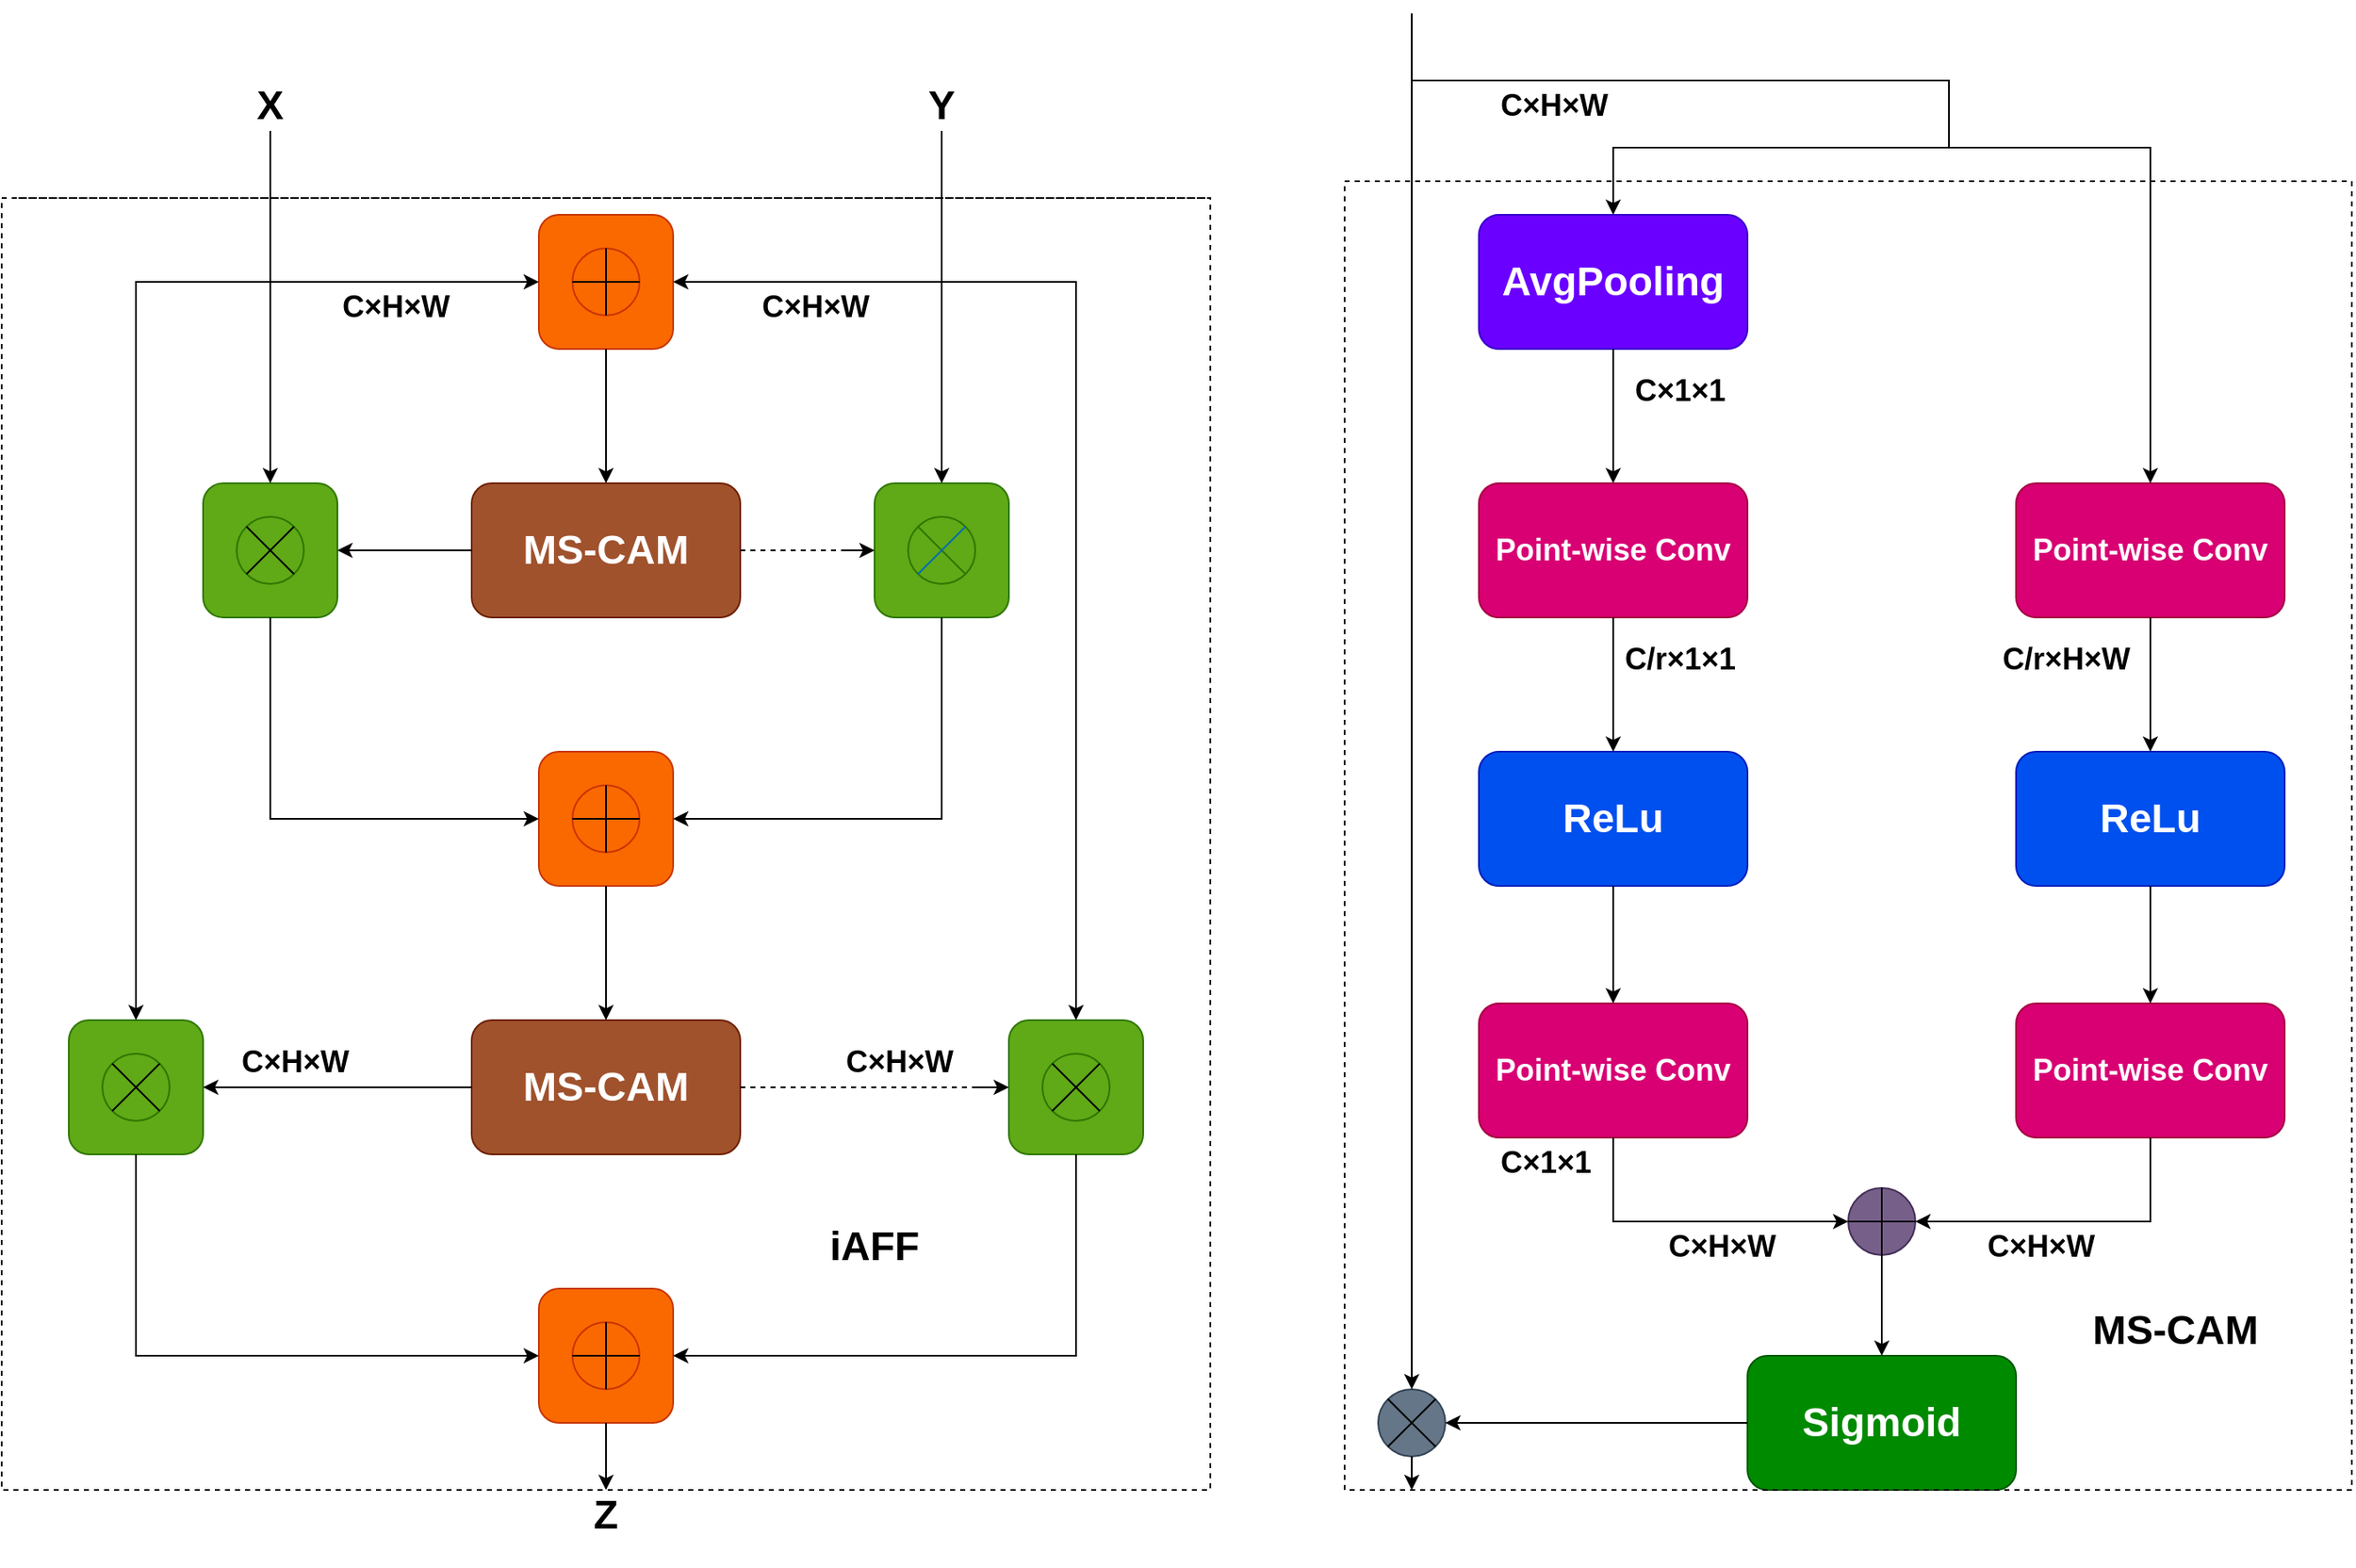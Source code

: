 <mxfile version="28.0.7">
  <diagram name="第 1 页" id="x8LtvSgM3yU2Jnt94_8D">
    <mxGraphModel dx="1737" dy="1012" grid="1" gridSize="10" guides="1" tooltips="1" connect="1" arrows="1" fold="1" page="0" pageScale="1" pageWidth="2339" pageHeight="3300" math="0" shadow="0">
      <root>
        <mxCell id="0" />
        <mxCell id="1" parent="0" />
        <mxCell id="n9SniBOY-8V9-aWlDFLI-1" value="" style="rounded=1;whiteSpace=wrap;html=1;fillColor=#fa6800;fontColor=#000000;strokeColor=#C73500;" vertex="1" parent="1">
          <mxGeometry x="480" y="320" width="80" height="80" as="geometry" />
        </mxCell>
        <mxCell id="n9SniBOY-8V9-aWlDFLI-2" value="" style="ellipse;whiteSpace=wrap;html=1;aspect=fixed;fillColor=#fa6800;fontColor=#000000;strokeColor=#C73500;" vertex="1" parent="1">
          <mxGeometry x="500" y="340" width="40" height="40" as="geometry" />
        </mxCell>
        <mxCell id="n9SniBOY-8V9-aWlDFLI-3" value="" style="endArrow=none;html=1;rounded=0;exitX=0;exitY=0.5;exitDx=0;exitDy=0;entryX=1;entryY=0.5;entryDx=0;entryDy=0;" edge="1" parent="1" source="n9SniBOY-8V9-aWlDFLI-2" target="n9SniBOY-8V9-aWlDFLI-2">
          <mxGeometry width="50" height="50" relative="1" as="geometry">
            <mxPoint x="510" y="540" as="sourcePoint" />
            <mxPoint x="560" y="490" as="targetPoint" />
          </mxGeometry>
        </mxCell>
        <mxCell id="n9SniBOY-8V9-aWlDFLI-4" value="" style="endArrow=none;html=1;rounded=0;entryX=0.5;entryY=0;entryDx=0;entryDy=0;exitX=0.5;exitY=1;exitDx=0;exitDy=0;" edge="1" parent="1" source="n9SniBOY-8V9-aWlDFLI-2" target="n9SniBOY-8V9-aWlDFLI-2">
          <mxGeometry width="50" height="50" relative="1" as="geometry">
            <mxPoint x="510" y="540" as="sourcePoint" />
            <mxPoint x="560" y="490" as="targetPoint" />
          </mxGeometry>
        </mxCell>
        <mxCell id="n9SniBOY-8V9-aWlDFLI-5" value="" style="rounded=1;whiteSpace=wrap;html=1;fillColor=#60a917;fontColor=#ffffff;strokeColor=#2D7600;" vertex="1" parent="1">
          <mxGeometry x="680" y="480" width="80" height="80" as="geometry" />
        </mxCell>
        <mxCell id="n9SniBOY-8V9-aWlDFLI-6" value="&lt;h1&gt;MS-CAM&lt;/h1&gt;" style="rounded=1;whiteSpace=wrap;html=1;fillColor=#a0522d;fontColor=#ffffff;strokeColor=#6D1F00;" vertex="1" parent="1">
          <mxGeometry x="440" y="480" width="160" height="80" as="geometry" />
        </mxCell>
        <mxCell id="n9SniBOY-8V9-aWlDFLI-8" value="" style="endArrow=none;html=1;rounded=0;entryX=0;entryY=0;entryDx=0;entryDy=0;exitX=1;exitY=1;exitDx=0;exitDy=0;" edge="1" parent="1" source="n9SniBOY-8V9-aWlDFLI-9" target="n9SniBOY-8V9-aWlDFLI-9">
          <mxGeometry width="50" height="50" relative="1" as="geometry">
            <mxPoint x="510" y="540" as="sourcePoint" />
            <mxPoint x="560" y="490" as="targetPoint" />
          </mxGeometry>
        </mxCell>
        <mxCell id="n9SniBOY-8V9-aWlDFLI-9" value="" style="ellipse;whiteSpace=wrap;html=1;aspect=fixed;fillColor=#60a917;fontColor=#ffffff;strokeColor=#2D7600;" vertex="1" parent="1">
          <mxGeometry x="700" y="500" width="40" height="40" as="geometry" />
        </mxCell>
        <mxCell id="n9SniBOY-8V9-aWlDFLI-10" value="" style="endArrow=none;html=1;rounded=0;entryX=0;entryY=0;entryDx=0;entryDy=0;exitX=1;exitY=1;exitDx=0;exitDy=0;fillColor=#60a917;strokeColor=#2D7600;" edge="1" parent="1" source="n9SniBOY-8V9-aWlDFLI-9" target="n9SniBOY-8V9-aWlDFLI-9">
          <mxGeometry width="50" height="50" relative="1" as="geometry">
            <mxPoint x="530" y="530" as="sourcePoint" />
            <mxPoint x="560" y="490" as="targetPoint" />
          </mxGeometry>
        </mxCell>
        <mxCell id="n9SniBOY-8V9-aWlDFLI-11" value="" style="endArrow=none;html=1;rounded=0;exitX=1;exitY=0;exitDx=0;exitDy=0;entryX=0;entryY=1;entryDx=0;entryDy=0;fillColor=#1ba1e2;strokeColor=#006EAF;" edge="1" parent="1" source="n9SniBOY-8V9-aWlDFLI-9" target="n9SniBOY-8V9-aWlDFLI-9">
          <mxGeometry width="50" height="50" relative="1" as="geometry">
            <mxPoint x="510" y="540" as="sourcePoint" />
            <mxPoint x="560" y="490" as="targetPoint" />
          </mxGeometry>
        </mxCell>
        <mxCell id="n9SniBOY-8V9-aWlDFLI-12" value="" style="endArrow=classic;html=1;rounded=0;exitX=0.5;exitY=1;exitDx=0;exitDy=0;entryX=0.5;entryY=0;entryDx=0;entryDy=0;" edge="1" parent="1" source="n9SniBOY-8V9-aWlDFLI-1" target="n9SniBOY-8V9-aWlDFLI-6">
          <mxGeometry width="50" height="50" relative="1" as="geometry">
            <mxPoint x="620" y="540" as="sourcePoint" />
            <mxPoint x="670" y="490" as="targetPoint" />
          </mxGeometry>
        </mxCell>
        <mxCell id="n9SniBOY-8V9-aWlDFLI-24" value="" style="rounded=1;whiteSpace=wrap;html=1;fillColor=#60a917;fontColor=#ffffff;strokeColor=#2D7600;" vertex="1" parent="1">
          <mxGeometry x="760" y="800" width="80" height="80" as="geometry" />
        </mxCell>
        <mxCell id="n9SniBOY-8V9-aWlDFLI-25" value="&lt;h1&gt;MS-CAM&lt;/h1&gt;" style="rounded=1;whiteSpace=wrap;html=1;fillColor=#a0522d;fontColor=#ffffff;strokeColor=#6D1F00;" vertex="1" parent="1">
          <mxGeometry x="440" y="800" width="160" height="80" as="geometry" />
        </mxCell>
        <mxCell id="n9SniBOY-8V9-aWlDFLI-26" value="" style="endArrow=none;html=1;rounded=0;entryX=0;entryY=0;entryDx=0;entryDy=0;exitX=1;exitY=1;exitDx=0;exitDy=0;" edge="1" parent="1" source="n9SniBOY-8V9-aWlDFLI-27" target="n9SniBOY-8V9-aWlDFLI-27">
          <mxGeometry width="50" height="50" relative="1" as="geometry">
            <mxPoint x="370" y="730" as="sourcePoint" />
            <mxPoint x="420" y="680" as="targetPoint" />
          </mxGeometry>
        </mxCell>
        <mxCell id="n9SniBOY-8V9-aWlDFLI-27" value="" style="ellipse;whiteSpace=wrap;html=1;aspect=fixed;fillColor=#60a917;fontColor=#ffffff;strokeColor=#2D7600;" vertex="1" parent="1">
          <mxGeometry x="780" y="820" width="40" height="40" as="geometry" />
        </mxCell>
        <mxCell id="n9SniBOY-8V9-aWlDFLI-28" value="" style="endArrow=none;html=1;rounded=0;entryX=0;entryY=0;entryDx=0;entryDy=0;exitX=1;exitY=1;exitDx=0;exitDy=0;" edge="1" parent="1" source="n9SniBOY-8V9-aWlDFLI-27" target="n9SniBOY-8V9-aWlDFLI-27">
          <mxGeometry width="50" height="50" relative="1" as="geometry">
            <mxPoint x="590" y="720" as="sourcePoint" />
            <mxPoint x="420" y="680" as="targetPoint" />
          </mxGeometry>
        </mxCell>
        <mxCell id="n9SniBOY-8V9-aWlDFLI-29" value="" style="endArrow=none;html=1;rounded=0;exitX=1;exitY=0;exitDx=0;exitDy=0;entryX=0;entryY=1;entryDx=0;entryDy=0;" edge="1" parent="1" source="n9SniBOY-8V9-aWlDFLI-27" target="n9SniBOY-8V9-aWlDFLI-27">
          <mxGeometry width="50" height="50" relative="1" as="geometry">
            <mxPoint x="370" y="730" as="sourcePoint" />
            <mxPoint x="420" y="680" as="targetPoint" />
          </mxGeometry>
        </mxCell>
        <mxCell id="n9SniBOY-8V9-aWlDFLI-32" value="" style="rounded=1;whiteSpace=wrap;html=1;fillColor=#fa6800;fontColor=#000000;strokeColor=#C73500;" vertex="1" parent="1">
          <mxGeometry x="480" y="640" width="80" height="80" as="geometry" />
        </mxCell>
        <mxCell id="n9SniBOY-8V9-aWlDFLI-33" value="" style="ellipse;whiteSpace=wrap;html=1;aspect=fixed;fillColor=#fa6800;fontColor=#000000;strokeColor=#C73500;" vertex="1" parent="1">
          <mxGeometry x="500" y="660" width="40" height="40" as="geometry" />
        </mxCell>
        <mxCell id="n9SniBOY-8V9-aWlDFLI-34" value="" style="endArrow=none;html=1;rounded=0;exitX=0;exitY=0.5;exitDx=0;exitDy=0;entryX=1;entryY=0.5;entryDx=0;entryDy=0;" edge="1" parent="1" source="n9SniBOY-8V9-aWlDFLI-33" target="n9SniBOY-8V9-aWlDFLI-33">
          <mxGeometry width="50" height="50" relative="1" as="geometry">
            <mxPoint x="510" y="780" as="sourcePoint" />
            <mxPoint x="560" y="730" as="targetPoint" />
          </mxGeometry>
        </mxCell>
        <mxCell id="n9SniBOY-8V9-aWlDFLI-35" value="" style="endArrow=none;html=1;rounded=0;entryX=0.5;entryY=0;entryDx=0;entryDy=0;exitX=0.5;exitY=1;exitDx=0;exitDy=0;" edge="1" parent="1" source="n9SniBOY-8V9-aWlDFLI-33" target="n9SniBOY-8V9-aWlDFLI-33">
          <mxGeometry width="50" height="50" relative="1" as="geometry">
            <mxPoint x="510" y="780" as="sourcePoint" />
            <mxPoint x="560" y="730" as="targetPoint" />
          </mxGeometry>
        </mxCell>
        <mxCell id="n9SniBOY-8V9-aWlDFLI-36" value="" style="rounded=1;whiteSpace=wrap;html=1;fillColor=#60a917;fontColor=#ffffff;strokeColor=#2D7600;" vertex="1" parent="1">
          <mxGeometry x="280" y="480" width="80" height="80" as="geometry" />
        </mxCell>
        <mxCell id="n9SniBOY-8V9-aWlDFLI-37" value="" style="endArrow=none;html=1;rounded=0;entryX=0;entryY=0;entryDx=0;entryDy=0;exitX=1;exitY=1;exitDx=0;exitDy=0;" edge="1" parent="1" source="n9SniBOY-8V9-aWlDFLI-38" target="n9SniBOY-8V9-aWlDFLI-38">
          <mxGeometry width="50" height="50" relative="1" as="geometry">
            <mxPoint x="-40" y="570" as="sourcePoint" />
            <mxPoint x="10" y="520" as="targetPoint" />
          </mxGeometry>
        </mxCell>
        <mxCell id="n9SniBOY-8V9-aWlDFLI-38" value="" style="ellipse;whiteSpace=wrap;html=1;aspect=fixed;fillColor=#60a917;fontColor=#ffffff;strokeColor=#2D7600;" vertex="1" parent="1">
          <mxGeometry x="300" y="500" width="40" height="40" as="geometry" />
        </mxCell>
        <mxCell id="n9SniBOY-8V9-aWlDFLI-39" value="" style="endArrow=none;html=1;rounded=0;entryX=0;entryY=0;entryDx=0;entryDy=0;exitX=1;exitY=1;exitDx=0;exitDy=0;" edge="1" parent="1" source="n9SniBOY-8V9-aWlDFLI-38" target="n9SniBOY-8V9-aWlDFLI-38">
          <mxGeometry width="50" height="50" relative="1" as="geometry">
            <mxPoint x="180" y="560" as="sourcePoint" />
            <mxPoint x="10" y="520" as="targetPoint" />
          </mxGeometry>
        </mxCell>
        <mxCell id="n9SniBOY-8V9-aWlDFLI-40" value="" style="endArrow=none;html=1;rounded=0;exitX=1;exitY=0;exitDx=0;exitDy=0;entryX=0;entryY=1;entryDx=0;entryDy=0;" edge="1" parent="1" source="n9SniBOY-8V9-aWlDFLI-38" target="n9SniBOY-8V9-aWlDFLI-38">
          <mxGeometry width="50" height="50" relative="1" as="geometry">
            <mxPoint x="-40" y="570" as="sourcePoint" />
            <mxPoint x="10" y="520" as="targetPoint" />
          </mxGeometry>
        </mxCell>
        <mxCell id="n9SniBOY-8V9-aWlDFLI-41" value="" style="rounded=1;whiteSpace=wrap;html=1;fillColor=#60a917;fontColor=#ffffff;strokeColor=#2D7600;" vertex="1" parent="1">
          <mxGeometry x="200" y="800" width="80" height="80" as="geometry" />
        </mxCell>
        <mxCell id="n9SniBOY-8V9-aWlDFLI-42" value="" style="endArrow=none;html=1;rounded=0;entryX=0;entryY=0;entryDx=0;entryDy=0;exitX=1;exitY=1;exitDx=0;exitDy=0;" edge="1" parent="1" source="n9SniBOY-8V9-aWlDFLI-43" target="n9SniBOY-8V9-aWlDFLI-43">
          <mxGeometry width="50" height="50" relative="1" as="geometry">
            <mxPoint x="-40" y="770" as="sourcePoint" />
            <mxPoint x="10" y="720" as="targetPoint" />
          </mxGeometry>
        </mxCell>
        <mxCell id="n9SniBOY-8V9-aWlDFLI-43" value="" style="ellipse;whiteSpace=wrap;html=1;aspect=fixed;fillColor=#60a917;fontColor=#ffffff;strokeColor=#2D7600;" vertex="1" parent="1">
          <mxGeometry x="220" y="820" width="40" height="40" as="geometry" />
        </mxCell>
        <mxCell id="n9SniBOY-8V9-aWlDFLI-44" value="" style="endArrow=none;html=1;rounded=0;entryX=0;entryY=0;entryDx=0;entryDy=0;exitX=1;exitY=1;exitDx=0;exitDy=0;" edge="1" parent="1" source="n9SniBOY-8V9-aWlDFLI-43" target="n9SniBOY-8V9-aWlDFLI-43">
          <mxGeometry width="50" height="50" relative="1" as="geometry">
            <mxPoint x="180" y="760" as="sourcePoint" />
            <mxPoint x="10" y="720" as="targetPoint" />
          </mxGeometry>
        </mxCell>
        <mxCell id="n9SniBOY-8V9-aWlDFLI-45" value="" style="endArrow=none;html=1;rounded=0;exitX=1;exitY=0;exitDx=0;exitDy=0;entryX=0;entryY=1;entryDx=0;entryDy=0;" edge="1" parent="1" source="n9SniBOY-8V9-aWlDFLI-43" target="n9SniBOY-8V9-aWlDFLI-43">
          <mxGeometry width="50" height="50" relative="1" as="geometry">
            <mxPoint x="-40" y="770" as="sourcePoint" />
            <mxPoint x="10" y="720" as="targetPoint" />
          </mxGeometry>
        </mxCell>
        <mxCell id="n9SniBOY-8V9-aWlDFLI-46" value="" style="endArrow=classic;html=1;rounded=0;exitX=0;exitY=0.5;exitDx=0;exitDy=0;entryX=1;entryY=0.5;entryDx=0;entryDy=0;" edge="1" parent="1" source="n9SniBOY-8V9-aWlDFLI-6" target="n9SniBOY-8V9-aWlDFLI-36">
          <mxGeometry width="50" height="50" relative="1" as="geometry">
            <mxPoint x="610" y="630" as="sourcePoint" />
            <mxPoint x="660" y="580" as="targetPoint" />
          </mxGeometry>
        </mxCell>
        <mxCell id="n9SniBOY-8V9-aWlDFLI-47" value="" style="endArrow=none;dashed=1;html=1;rounded=0;exitX=1;exitY=0.5;exitDx=0;exitDy=0;" edge="1" parent="1" source="n9SniBOY-8V9-aWlDFLI-6">
          <mxGeometry width="50" height="50" relative="1" as="geometry">
            <mxPoint x="610" y="630" as="sourcePoint" />
            <mxPoint x="660" y="520" as="targetPoint" />
          </mxGeometry>
        </mxCell>
        <mxCell id="n9SniBOY-8V9-aWlDFLI-48" value="" style="endArrow=classic;html=1;rounded=0;entryX=0;entryY=0.5;entryDx=0;entryDy=0;" edge="1" parent="1" target="n9SniBOY-8V9-aWlDFLI-5">
          <mxGeometry width="50" height="50" relative="1" as="geometry">
            <mxPoint x="660" y="520" as="sourcePoint" />
            <mxPoint x="660" y="580" as="targetPoint" />
          </mxGeometry>
        </mxCell>
        <mxCell id="n9SniBOY-8V9-aWlDFLI-49" value="" style="endArrow=classic;html=1;rounded=0;entryX=0.5;entryY=0;entryDx=0;entryDy=0;" edge="1" parent="1" target="n9SniBOY-8V9-aWlDFLI-36">
          <mxGeometry width="50" height="50" relative="1" as="geometry">
            <mxPoint x="320" y="270" as="sourcePoint" />
            <mxPoint x="660" y="580" as="targetPoint" />
          </mxGeometry>
        </mxCell>
        <mxCell id="n9SniBOY-8V9-aWlDFLI-50" value="" style="endArrow=classic;html=1;rounded=0;entryX=0.5;entryY=0;entryDx=0;entryDy=0;exitX=0.5;exitY=1;exitDx=0;exitDy=0;" edge="1" parent="1" source="n9SniBOY-8V9-aWlDFLI-75" target="n9SniBOY-8V9-aWlDFLI-5">
          <mxGeometry width="50" height="50" relative="1" as="geometry">
            <mxPoint x="720" y="270" as="sourcePoint" />
            <mxPoint x="660" y="580" as="targetPoint" />
          </mxGeometry>
        </mxCell>
        <mxCell id="n9SniBOY-8V9-aWlDFLI-51" value="" style="rounded=1;whiteSpace=wrap;html=1;fillColor=#fa6800;fontColor=#000000;strokeColor=#C73500;" vertex="1" parent="1">
          <mxGeometry x="480" y="960" width="80" height="80" as="geometry" />
        </mxCell>
        <mxCell id="n9SniBOY-8V9-aWlDFLI-52" value="" style="ellipse;whiteSpace=wrap;html=1;aspect=fixed;fillColor=#fa6800;fontColor=#000000;strokeColor=#C73500;" vertex="1" parent="1">
          <mxGeometry x="500" y="980" width="40" height="40" as="geometry" />
        </mxCell>
        <mxCell id="n9SniBOY-8V9-aWlDFLI-53" value="" style="endArrow=none;html=1;rounded=0;exitX=0;exitY=0.5;exitDx=0;exitDy=0;entryX=1;entryY=0.5;entryDx=0;entryDy=0;" edge="1" parent="1" source="n9SniBOY-8V9-aWlDFLI-52" target="n9SniBOY-8V9-aWlDFLI-52">
          <mxGeometry width="50" height="50" relative="1" as="geometry">
            <mxPoint x="510" y="1100" as="sourcePoint" />
            <mxPoint x="560" y="1050" as="targetPoint" />
          </mxGeometry>
        </mxCell>
        <mxCell id="n9SniBOY-8V9-aWlDFLI-54" value="" style="endArrow=none;html=1;rounded=0;entryX=0.5;entryY=0;entryDx=0;entryDy=0;exitX=0.5;exitY=1;exitDx=0;exitDy=0;" edge="1" parent="1" source="n9SniBOY-8V9-aWlDFLI-52" target="n9SniBOY-8V9-aWlDFLI-52">
          <mxGeometry width="50" height="50" relative="1" as="geometry">
            <mxPoint x="510" y="1100" as="sourcePoint" />
            <mxPoint x="560" y="1050" as="targetPoint" />
          </mxGeometry>
        </mxCell>
        <mxCell id="n9SniBOY-8V9-aWlDFLI-55" value="" style="endArrow=classic;html=1;rounded=0;exitX=0.5;exitY=1;exitDx=0;exitDy=0;entryX=0;entryY=0.5;entryDx=0;entryDy=0;" edge="1" parent="1" source="n9SniBOY-8V9-aWlDFLI-36" target="n9SniBOY-8V9-aWlDFLI-32">
          <mxGeometry width="50" height="50" relative="1" as="geometry">
            <mxPoint x="610" y="830" as="sourcePoint" />
            <mxPoint x="660" y="780" as="targetPoint" />
            <Array as="points">
              <mxPoint x="320" y="680" />
            </Array>
          </mxGeometry>
        </mxCell>
        <mxCell id="n9SniBOY-8V9-aWlDFLI-56" value="" style="endArrow=classic;html=1;rounded=0;exitX=0.5;exitY=1;exitDx=0;exitDy=0;entryX=1;entryY=0.5;entryDx=0;entryDy=0;" edge="1" parent="1" source="n9SniBOY-8V9-aWlDFLI-5" target="n9SniBOY-8V9-aWlDFLI-32">
          <mxGeometry width="50" height="50" relative="1" as="geometry">
            <mxPoint x="610" y="830" as="sourcePoint" />
            <mxPoint x="660" y="780" as="targetPoint" />
            <Array as="points">
              <mxPoint x="720" y="680" />
            </Array>
          </mxGeometry>
        </mxCell>
        <mxCell id="n9SniBOY-8V9-aWlDFLI-57" value="" style="endArrow=classic;html=1;rounded=0;entryX=0;entryY=0.5;entryDx=0;entryDy=0;" edge="1" parent="1" target="n9SniBOY-8V9-aWlDFLI-1">
          <mxGeometry width="50" height="50" relative="1" as="geometry">
            <mxPoint x="240" y="560" as="sourcePoint" />
            <mxPoint x="660" y="520" as="targetPoint" />
            <Array as="points">
              <mxPoint x="240" y="360" />
            </Array>
          </mxGeometry>
        </mxCell>
        <mxCell id="n9SniBOY-8V9-aWlDFLI-58" value="" style="endArrow=classic;html=1;rounded=0;entryX=0.5;entryY=0;entryDx=0;entryDy=0;" edge="1" parent="1" target="n9SniBOY-8V9-aWlDFLI-41">
          <mxGeometry width="50" height="50" relative="1" as="geometry">
            <mxPoint x="240" y="560" as="sourcePoint" />
            <mxPoint x="240" y="720" as="targetPoint" />
            <Array as="points" />
          </mxGeometry>
        </mxCell>
        <mxCell id="n9SniBOY-8V9-aWlDFLI-59" value="" style="endArrow=classic;html=1;rounded=0;entryX=1;entryY=0.5;entryDx=0;entryDy=0;" edge="1" parent="1" target="n9SniBOY-8V9-aWlDFLI-1">
          <mxGeometry width="50" height="50" relative="1" as="geometry">
            <mxPoint x="800" y="640" as="sourcePoint" />
            <mxPoint x="660" y="520" as="targetPoint" />
            <Array as="points">
              <mxPoint x="800" y="360" />
            </Array>
          </mxGeometry>
        </mxCell>
        <mxCell id="n9SniBOY-8V9-aWlDFLI-60" value="" style="endArrow=classic;html=1;rounded=0;entryX=0.5;entryY=0;entryDx=0;entryDy=0;" edge="1" parent="1" target="n9SniBOY-8V9-aWlDFLI-24">
          <mxGeometry width="50" height="50" relative="1" as="geometry">
            <mxPoint x="800" y="640" as="sourcePoint" />
            <mxPoint x="650" y="650" as="targetPoint" />
          </mxGeometry>
        </mxCell>
        <mxCell id="n9SniBOY-8V9-aWlDFLI-61" value="" style="endArrow=classic;html=1;rounded=0;exitX=0.5;exitY=1;exitDx=0;exitDy=0;entryX=0.5;entryY=0;entryDx=0;entryDy=0;" edge="1" parent="1" source="n9SniBOY-8V9-aWlDFLI-32" target="n9SniBOY-8V9-aWlDFLI-25">
          <mxGeometry width="50" height="50" relative="1" as="geometry">
            <mxPoint x="600" y="700" as="sourcePoint" />
            <mxPoint x="650" y="650" as="targetPoint" />
          </mxGeometry>
        </mxCell>
        <mxCell id="n9SniBOY-8V9-aWlDFLI-62" value="" style="endArrow=classic;html=1;rounded=0;entryX=1;entryY=0.5;entryDx=0;entryDy=0;exitX=0;exitY=0.5;exitDx=0;exitDy=0;" edge="1" parent="1" source="n9SniBOY-8V9-aWlDFLI-25" target="n9SniBOY-8V9-aWlDFLI-41">
          <mxGeometry width="50" height="50" relative="1" as="geometry">
            <mxPoint x="600" y="820" as="sourcePoint" />
            <mxPoint x="650" y="770" as="targetPoint" />
          </mxGeometry>
        </mxCell>
        <mxCell id="n9SniBOY-8V9-aWlDFLI-63" value="" style="endArrow=none;dashed=1;html=1;rounded=0;exitX=1;exitY=0.5;exitDx=0;exitDy=0;" edge="1" parent="1" source="n9SniBOY-8V9-aWlDFLI-25">
          <mxGeometry width="50" height="50" relative="1" as="geometry">
            <mxPoint x="600" y="820" as="sourcePoint" />
            <mxPoint x="740" y="840" as="targetPoint" />
          </mxGeometry>
        </mxCell>
        <mxCell id="n9SniBOY-8V9-aWlDFLI-64" value="" style="endArrow=classic;html=1;rounded=0;entryX=0;entryY=0.5;entryDx=0;entryDy=0;" edge="1" parent="1" target="n9SniBOY-8V9-aWlDFLI-24">
          <mxGeometry width="50" height="50" relative="1" as="geometry">
            <mxPoint x="740" y="840" as="sourcePoint" />
            <mxPoint x="650" y="770" as="targetPoint" />
          </mxGeometry>
        </mxCell>
        <mxCell id="n9SniBOY-8V9-aWlDFLI-65" value="" style="endArrow=classic;html=1;rounded=0;exitX=0.5;exitY=1;exitDx=0;exitDy=0;entryX=0;entryY=0.5;entryDx=0;entryDy=0;" edge="1" parent="1" source="n9SniBOY-8V9-aWlDFLI-41" target="n9SniBOY-8V9-aWlDFLI-51">
          <mxGeometry width="50" height="50" relative="1" as="geometry">
            <mxPoint x="600" y="820" as="sourcePoint" />
            <mxPoint x="650" y="770" as="targetPoint" />
            <Array as="points">
              <mxPoint x="240" y="1000" />
            </Array>
          </mxGeometry>
        </mxCell>
        <mxCell id="n9SniBOY-8V9-aWlDFLI-66" value="" style="endArrow=classic;html=1;rounded=0;entryX=1;entryY=0.5;entryDx=0;entryDy=0;exitX=0.5;exitY=1;exitDx=0;exitDy=0;" edge="1" parent="1" source="n9SniBOY-8V9-aWlDFLI-24" target="n9SniBOY-8V9-aWlDFLI-51">
          <mxGeometry width="50" height="50" relative="1" as="geometry">
            <mxPoint x="600" y="820" as="sourcePoint" />
            <mxPoint x="650" y="770" as="targetPoint" />
            <Array as="points">
              <mxPoint x="800" y="1000" />
            </Array>
          </mxGeometry>
        </mxCell>
        <mxCell id="n9SniBOY-8V9-aWlDFLI-67" value="" style="endArrow=classic;html=1;rounded=0;exitX=0.5;exitY=1;exitDx=0;exitDy=0;" edge="1" parent="1" source="n9SniBOY-8V9-aWlDFLI-51">
          <mxGeometry width="50" height="50" relative="1" as="geometry">
            <mxPoint x="600" y="820" as="sourcePoint" />
            <mxPoint x="520" y="1080" as="targetPoint" />
          </mxGeometry>
        </mxCell>
        <mxCell id="n9SniBOY-8V9-aWlDFLI-70" value="&lt;h2&gt;C×H×W&lt;/h2&gt;" style="text;html=1;align=center;verticalAlign=middle;whiteSpace=wrap;rounded=0;" vertex="1" parent="1">
          <mxGeometry x="280" y="810" width="110" height="30" as="geometry" />
        </mxCell>
        <mxCell id="n9SniBOY-8V9-aWlDFLI-71" value="&lt;h2&gt;C×H×W&lt;/h2&gt;" style="text;html=1;align=center;verticalAlign=middle;whiteSpace=wrap;rounded=0;" vertex="1" parent="1">
          <mxGeometry x="340" y="360" width="110" height="30" as="geometry" />
        </mxCell>
        <mxCell id="n9SniBOY-8V9-aWlDFLI-72" value="&lt;h2&gt;C×H×W&lt;/h2&gt;" style="text;html=1;align=center;verticalAlign=middle;whiteSpace=wrap;rounded=0;" vertex="1" parent="1">
          <mxGeometry x="590" y="360" width="110" height="30" as="geometry" />
        </mxCell>
        <mxCell id="n9SniBOY-8V9-aWlDFLI-73" value="&lt;h2&gt;C×H×W&lt;/h2&gt;" style="text;html=1;align=center;verticalAlign=middle;whiteSpace=wrap;rounded=0;" vertex="1" parent="1">
          <mxGeometry x="640" y="810" width="110" height="30" as="geometry" />
        </mxCell>
        <mxCell id="n9SniBOY-8V9-aWlDFLI-74" value="&lt;h1&gt;X&lt;/h1&gt;" style="text;html=1;align=center;verticalAlign=middle;whiteSpace=wrap;rounded=0;" vertex="1" parent="1">
          <mxGeometry x="290" y="240" width="60" height="30" as="geometry" />
        </mxCell>
        <mxCell id="n9SniBOY-8V9-aWlDFLI-75" value="&lt;h1&gt;Y&lt;/h1&gt;" style="text;html=1;align=center;verticalAlign=middle;whiteSpace=wrap;rounded=0;" vertex="1" parent="1">
          <mxGeometry x="690" y="240" width="60" height="30" as="geometry" />
        </mxCell>
        <mxCell id="n9SniBOY-8V9-aWlDFLI-76" value="" style="endArrow=none;dashed=1;html=1;rounded=0;" edge="1" parent="1">
          <mxGeometry width="50" height="50" relative="1" as="geometry">
            <mxPoint x="170" y="310" as="sourcePoint" />
            <mxPoint x="160" y="310" as="targetPoint" />
            <Array as="points">
              <mxPoint x="880" y="310" />
              <mxPoint x="880" y="1080" />
              <mxPoint x="160" y="1080" />
            </Array>
          </mxGeometry>
        </mxCell>
        <mxCell id="n9SniBOY-8V9-aWlDFLI-78" value="" style="endArrow=none;dashed=1;html=1;rounded=0;" edge="1" parent="1">
          <mxGeometry width="50" height="50" relative="1" as="geometry">
            <mxPoint x="160" y="310" as="sourcePoint" />
            <mxPoint x="880" y="310" as="targetPoint" />
            <Array as="points" />
          </mxGeometry>
        </mxCell>
        <mxCell id="n9SniBOY-8V9-aWlDFLI-77" value="&lt;h1&gt;Z&lt;/h1&gt;" style="text;html=1;align=center;verticalAlign=middle;whiteSpace=wrap;rounded=0;" vertex="1" parent="1">
          <mxGeometry x="490" y="1080" width="60" height="30" as="geometry" />
        </mxCell>
        <mxCell id="n9SniBOY-8V9-aWlDFLI-79" value="&lt;h1&gt;AvgPooling&lt;/h1&gt;" style="rounded=1;whiteSpace=wrap;html=1;fillColor=#6a00ff;fontColor=#ffffff;strokeColor=#3700CC;" vertex="1" parent="1">
          <mxGeometry x="1040" y="320" width="160" height="80" as="geometry" />
        </mxCell>
        <mxCell id="n9SniBOY-8V9-aWlDFLI-105" value="" style="edgeStyle=orthogonalEdgeStyle;rounded=0;orthogonalLoop=1;jettySize=auto;html=1;exitX=0.5;exitY=1;exitDx=0;exitDy=0;entryX=0.5;entryY=0;entryDx=0;entryDy=0;" edge="1" parent="1" source="n9SniBOY-8V9-aWlDFLI-79" target="n9SniBOY-8V9-aWlDFLI-80">
          <mxGeometry relative="1" as="geometry">
            <mxPoint x="1030" y="440" as="sourcePoint" />
            <mxPoint x="1120" y="470" as="targetPoint" />
          </mxGeometry>
        </mxCell>
        <mxCell id="n9SniBOY-8V9-aWlDFLI-80" value="&lt;h2&gt;Point-wise Conv&lt;/h2&gt;" style="rounded=1;whiteSpace=wrap;html=1;fillColor=#d80073;fontColor=#ffffff;strokeColor=#A50040;" vertex="1" parent="1">
          <mxGeometry x="1040" y="480" width="160" height="80" as="geometry" />
        </mxCell>
        <mxCell id="n9SniBOY-8V9-aWlDFLI-81" value="&lt;h1&gt;ReLu&lt;/h1&gt;" style="rounded=1;whiteSpace=wrap;html=1;fillColor=#0050ef;fontColor=#ffffff;strokeColor=#001DBC;" vertex="1" parent="1">
          <mxGeometry x="1360" y="640" width="160" height="80" as="geometry" />
        </mxCell>
        <mxCell id="n9SniBOY-8V9-aWlDFLI-82" value="&lt;h1&gt;Sigmoid&lt;/h1&gt;" style="rounded=1;whiteSpace=wrap;html=1;fillColor=#008a00;fontColor=#ffffff;strokeColor=#005700;" vertex="1" parent="1">
          <mxGeometry x="1200" y="1000" width="160" height="80" as="geometry" />
        </mxCell>
        <mxCell id="n9SniBOY-8V9-aWlDFLI-83" value="&lt;h1&gt;ReLu&lt;/h1&gt;" style="rounded=1;whiteSpace=wrap;html=1;fillColor=#0050ef;fontColor=#ffffff;strokeColor=#001DBC;" vertex="1" parent="1">
          <mxGeometry x="1040" y="640" width="160" height="80" as="geometry" />
        </mxCell>
        <mxCell id="n9SniBOY-8V9-aWlDFLI-84" value="&lt;h2&gt;Point-wise Conv&lt;/h2&gt;" style="rounded=1;whiteSpace=wrap;html=1;fillColor=#d80073;fontColor=#ffffff;strokeColor=#A50040;" vertex="1" parent="1">
          <mxGeometry x="1040" y="790" width="160" height="80" as="geometry" />
        </mxCell>
        <mxCell id="n9SniBOY-8V9-aWlDFLI-85" value="&lt;h2&gt;Point-wise Conv&lt;/h2&gt;" style="rounded=1;whiteSpace=wrap;html=1;fillColor=#d80073;fontColor=#ffffff;strokeColor=#A50040;" vertex="1" parent="1">
          <mxGeometry x="1360" y="480" width="160" height="80" as="geometry" />
        </mxCell>
        <mxCell id="n9SniBOY-8V9-aWlDFLI-86" value="&lt;h2&gt;Point-wise Conv&lt;/h2&gt;" style="rounded=1;whiteSpace=wrap;html=1;fillColor=#d80073;fontColor=#ffffff;strokeColor=#A50040;" vertex="1" parent="1">
          <mxGeometry x="1360" y="790" width="160" height="80" as="geometry" />
        </mxCell>
        <mxCell id="n9SniBOY-8V9-aWlDFLI-88" value="" style="ellipse;whiteSpace=wrap;html=1;aspect=fixed;fillColor=#76608a;fontColor=#ffffff;strokeColor=#432D57;" vertex="1" parent="1">
          <mxGeometry x="1260" y="900" width="40" height="40" as="geometry" />
        </mxCell>
        <mxCell id="n9SniBOY-8V9-aWlDFLI-89" value="" style="ellipse;whiteSpace=wrap;html=1;aspect=fixed;fillColor=#647687;fontColor=#ffffff;strokeColor=#314354;" vertex="1" parent="1">
          <mxGeometry x="980" y="1020" width="40" height="40" as="geometry" />
        </mxCell>
        <mxCell id="n9SniBOY-8V9-aWlDFLI-90" value="" style="endArrow=none;html=1;rounded=0;exitX=1;exitY=0.5;exitDx=0;exitDy=0;entryX=0;entryY=0.5;entryDx=0;entryDy=0;" edge="1" parent="1" source="n9SniBOY-8V9-aWlDFLI-88" target="n9SniBOY-8V9-aWlDFLI-88">
          <mxGeometry width="50" height="50" relative="1" as="geometry">
            <mxPoint x="1070" y="1030" as="sourcePoint" />
            <mxPoint x="1120" y="980" as="targetPoint" />
          </mxGeometry>
        </mxCell>
        <mxCell id="n9SniBOY-8V9-aWlDFLI-91" value="" style="endArrow=none;html=1;rounded=0;entryX=0.5;entryY=0;entryDx=0;entryDy=0;exitX=0.5;exitY=1;exitDx=0;exitDy=0;" edge="1" parent="1" source="n9SniBOY-8V9-aWlDFLI-88" target="n9SniBOY-8V9-aWlDFLI-88">
          <mxGeometry width="50" height="50" relative="1" as="geometry">
            <mxPoint x="1070" y="1030" as="sourcePoint" />
            <mxPoint x="1120" y="980" as="targetPoint" />
          </mxGeometry>
        </mxCell>
        <mxCell id="n9SniBOY-8V9-aWlDFLI-92" value="" style="endArrow=none;html=1;rounded=0;exitX=0;exitY=0;exitDx=0;exitDy=0;entryX=1;entryY=1;entryDx=0;entryDy=0;" edge="1" parent="1" source="n9SniBOY-8V9-aWlDFLI-89" target="n9SniBOY-8V9-aWlDFLI-89">
          <mxGeometry width="50" height="50" relative="1" as="geometry">
            <mxPoint x="1070" y="1030" as="sourcePoint" />
            <mxPoint x="1120" y="980" as="targetPoint" />
          </mxGeometry>
        </mxCell>
        <mxCell id="n9SniBOY-8V9-aWlDFLI-93" value="" style="endArrow=none;html=1;rounded=0;entryX=1;entryY=0;entryDx=0;entryDy=0;exitX=0;exitY=1;exitDx=0;exitDy=0;" edge="1" parent="1" source="n9SniBOY-8V9-aWlDFLI-89" target="n9SniBOY-8V9-aWlDFLI-89">
          <mxGeometry width="50" height="50" relative="1" as="geometry">
            <mxPoint x="1070" y="1030" as="sourcePoint" />
            <mxPoint x="1120" y="980" as="targetPoint" />
          </mxGeometry>
        </mxCell>
        <mxCell id="n9SniBOY-8V9-aWlDFLI-94" value="" style="endArrow=classic;html=1;rounded=0;entryX=0.5;entryY=0;entryDx=0;entryDy=0;" edge="1" parent="1" target="n9SniBOY-8V9-aWlDFLI-89">
          <mxGeometry width="50" height="50" relative="1" as="geometry">
            <mxPoint x="1000" y="200" as="sourcePoint" />
            <mxPoint x="1120" y="650" as="targetPoint" />
          </mxGeometry>
        </mxCell>
        <mxCell id="n9SniBOY-8V9-aWlDFLI-95" value="" style="endArrow=classic;html=1;rounded=0;exitX=0;exitY=0.5;exitDx=0;exitDy=0;entryX=1;entryY=0.5;entryDx=0;entryDy=0;" edge="1" parent="1" source="n9SniBOY-8V9-aWlDFLI-82" target="n9SniBOY-8V9-aWlDFLI-89">
          <mxGeometry width="50" height="50" relative="1" as="geometry">
            <mxPoint x="1070" y="700" as="sourcePoint" />
            <mxPoint x="1120" y="650" as="targetPoint" />
          </mxGeometry>
        </mxCell>
        <mxCell id="n9SniBOY-8V9-aWlDFLI-96" value="" style="endArrow=classic;html=1;rounded=0;exitX=0.5;exitY=1;exitDx=0;exitDy=0;" edge="1" parent="1" source="n9SniBOY-8V9-aWlDFLI-89">
          <mxGeometry width="50" height="50" relative="1" as="geometry">
            <mxPoint x="1070" y="1030" as="sourcePoint" />
            <mxPoint x="1000" y="1080" as="targetPoint" />
          </mxGeometry>
        </mxCell>
        <mxCell id="n9SniBOY-8V9-aWlDFLI-97" value="" style="endArrow=classic;html=1;rounded=0;exitX=0.5;exitY=1;exitDx=0;exitDy=0;entryX=0.5;entryY=0;entryDx=0;entryDy=0;" edge="1" parent="1" source="n9SniBOY-8V9-aWlDFLI-88" target="n9SniBOY-8V9-aWlDFLI-82">
          <mxGeometry width="50" height="50" relative="1" as="geometry">
            <mxPoint x="1070" y="870" as="sourcePoint" />
            <mxPoint x="1120" y="820" as="targetPoint" />
          </mxGeometry>
        </mxCell>
        <mxCell id="n9SniBOY-8V9-aWlDFLI-98" value="" style="endArrow=classic;html=1;rounded=0;exitX=0.5;exitY=1;exitDx=0;exitDy=0;" edge="1" parent="1" source="n9SniBOY-8V9-aWlDFLI-84">
          <mxGeometry width="50" height="50" relative="1" as="geometry">
            <mxPoint x="1070" y="870" as="sourcePoint" />
            <mxPoint x="1260" y="920" as="targetPoint" />
            <Array as="points">
              <mxPoint x="1120" y="920" />
            </Array>
          </mxGeometry>
        </mxCell>
        <mxCell id="n9SniBOY-8V9-aWlDFLI-99" value="" style="endArrow=classic;html=1;rounded=0;entryX=1;entryY=0.5;entryDx=0;entryDy=0;exitX=0.5;exitY=1;exitDx=0;exitDy=0;" edge="1" parent="1" source="n9SniBOY-8V9-aWlDFLI-86" target="n9SniBOY-8V9-aWlDFLI-88">
          <mxGeometry width="50" height="50" relative="1" as="geometry">
            <mxPoint x="1070" y="870" as="sourcePoint" />
            <mxPoint x="1120" y="820" as="targetPoint" />
            <Array as="points">
              <mxPoint x="1440" y="920" />
            </Array>
          </mxGeometry>
        </mxCell>
        <mxCell id="n9SniBOY-8V9-aWlDFLI-100" value="" style="endArrow=classic;html=1;rounded=0;exitX=0.5;exitY=1;exitDx=0;exitDy=0;" edge="1" parent="1" source="n9SniBOY-8V9-aWlDFLI-80">
          <mxGeometry width="50" height="50" relative="1" as="geometry">
            <mxPoint x="1070" y="700" as="sourcePoint" />
            <mxPoint x="1120" y="640" as="targetPoint" />
          </mxGeometry>
        </mxCell>
        <mxCell id="n9SniBOY-8V9-aWlDFLI-101" value="" style="endArrow=classic;html=1;rounded=0;entryX=0.5;entryY=0;entryDx=0;entryDy=0;exitX=0.5;exitY=1;exitDx=0;exitDy=0;" edge="1" parent="1" source="n9SniBOY-8V9-aWlDFLI-83" target="n9SniBOY-8V9-aWlDFLI-84">
          <mxGeometry width="50" height="50" relative="1" as="geometry">
            <mxPoint x="1070" y="700" as="sourcePoint" />
            <mxPoint x="1120" y="650" as="targetPoint" />
          </mxGeometry>
        </mxCell>
        <mxCell id="n9SniBOY-8V9-aWlDFLI-102" value="" style="endArrow=classic;html=1;rounded=0;entryX=0.5;entryY=0;entryDx=0;entryDy=0;exitX=0.5;exitY=1;exitDx=0;exitDy=0;" edge="1" parent="1" source="n9SniBOY-8V9-aWlDFLI-85" target="n9SniBOY-8V9-aWlDFLI-81">
          <mxGeometry width="50" height="50" relative="1" as="geometry">
            <mxPoint x="1070" y="700" as="sourcePoint" />
            <mxPoint x="1120" y="650" as="targetPoint" />
          </mxGeometry>
        </mxCell>
        <mxCell id="n9SniBOY-8V9-aWlDFLI-103" value="" style="endArrow=classic;html=1;rounded=0;entryX=0.5;entryY=0;entryDx=0;entryDy=0;exitX=0.5;exitY=1;exitDx=0;exitDy=0;" edge="1" parent="1" source="n9SniBOY-8V9-aWlDFLI-81" target="n9SniBOY-8V9-aWlDFLI-86">
          <mxGeometry width="50" height="50" relative="1" as="geometry">
            <mxPoint x="1070" y="700" as="sourcePoint" />
            <mxPoint x="1120" y="650" as="targetPoint" />
          </mxGeometry>
        </mxCell>
        <mxCell id="n9SniBOY-8V9-aWlDFLI-107" value="" style="endArrow=none;html=1;rounded=0;" edge="1" parent="1">
          <mxGeometry width="50" height="50" relative="1" as="geometry">
            <mxPoint x="1320" y="280" as="sourcePoint" />
            <mxPoint x="1000" y="240" as="targetPoint" />
            <Array as="points">
              <mxPoint x="1320" y="240" />
            </Array>
          </mxGeometry>
        </mxCell>
        <mxCell id="n9SniBOY-8V9-aWlDFLI-108" value="" style="endArrow=classic;startArrow=classic;html=1;rounded=0;entryX=0.5;entryY=0;entryDx=0;entryDy=0;exitX=0.5;exitY=0;exitDx=0;exitDy=0;" edge="1" parent="1" source="n9SniBOY-8V9-aWlDFLI-85" target="n9SniBOY-8V9-aWlDFLI-79">
          <mxGeometry width="50" height="50" relative="1" as="geometry">
            <mxPoint x="1070" y="700" as="sourcePoint" />
            <mxPoint x="1120" y="650" as="targetPoint" />
            <Array as="points">
              <mxPoint x="1440" y="280" />
              <mxPoint x="1320" y="280" />
              <mxPoint x="1120" y="280" />
            </Array>
          </mxGeometry>
        </mxCell>
        <mxCell id="n9SniBOY-8V9-aWlDFLI-110" value="&lt;h1&gt;iAFF&lt;/h1&gt;" style="text;html=1;align=center;verticalAlign=middle;whiteSpace=wrap;rounded=0;" vertex="1" parent="1">
          <mxGeometry x="650" y="920" width="60" height="30" as="geometry" />
        </mxCell>
        <mxCell id="n9SniBOY-8V9-aWlDFLI-111" value="" style="endArrow=none;dashed=1;html=1;rounded=0;" edge="1" parent="1">
          <mxGeometry width="50" height="50" relative="1" as="geometry">
            <mxPoint x="1560" y="300" as="sourcePoint" />
            <mxPoint x="960" y="300" as="targetPoint" />
            <Array as="points">
              <mxPoint x="1560" y="1080" />
              <mxPoint x="960" y="1080" />
            </Array>
          </mxGeometry>
        </mxCell>
        <mxCell id="n9SniBOY-8V9-aWlDFLI-112" value="" style="endArrow=none;dashed=1;html=1;rounded=0;" edge="1" parent="1">
          <mxGeometry width="50" height="50" relative="1" as="geometry">
            <mxPoint x="960" y="300" as="sourcePoint" />
            <mxPoint x="1560" y="300" as="targetPoint" />
          </mxGeometry>
        </mxCell>
        <mxCell id="n9SniBOY-8V9-aWlDFLI-113" value="&lt;h2&gt;C×H×W&lt;/h2&gt;" style="text;html=1;align=center;verticalAlign=middle;whiteSpace=wrap;rounded=0;" vertex="1" parent="1">
          <mxGeometry x="1030" y="240" width="110" height="30" as="geometry" />
        </mxCell>
        <mxCell id="n9SniBOY-8V9-aWlDFLI-114" value="&lt;h2&gt;C×H×W&lt;/h2&gt;" style="text;html=1;align=center;verticalAlign=middle;whiteSpace=wrap;rounded=0;" vertex="1" parent="1">
          <mxGeometry x="1320" y="920" width="110" height="30" as="geometry" />
        </mxCell>
        <mxCell id="n9SniBOY-8V9-aWlDFLI-115" value="&lt;h2&gt;C×H×W&lt;/h2&gt;" style="text;html=1;align=center;verticalAlign=middle;whiteSpace=wrap;rounded=0;" vertex="1" parent="1">
          <mxGeometry x="1130" y="920" width="110" height="30" as="geometry" />
        </mxCell>
        <mxCell id="n9SniBOY-8V9-aWlDFLI-116" style="edgeStyle=orthogonalEdgeStyle;rounded=0;orthogonalLoop=1;jettySize=auto;html=1;exitX=0.5;exitY=1;exitDx=0;exitDy=0;" edge="1" parent="1" source="n9SniBOY-8V9-aWlDFLI-115" target="n9SniBOY-8V9-aWlDFLI-115">
          <mxGeometry relative="1" as="geometry" />
        </mxCell>
        <mxCell id="n9SniBOY-8V9-aWlDFLI-117" value="&lt;h2&gt;C×1×1&lt;/h2&gt;" style="text;html=1;align=center;verticalAlign=middle;whiteSpace=wrap;rounded=0;" vertex="1" parent="1">
          <mxGeometry x="1130" y="410" width="60" height="30" as="geometry" />
        </mxCell>
        <mxCell id="n9SniBOY-8V9-aWlDFLI-118" value="&lt;h2&gt;C×1×1&lt;/h2&gt;" style="text;html=1;align=center;verticalAlign=middle;whiteSpace=wrap;rounded=0;" vertex="1" parent="1">
          <mxGeometry x="1050" y="870" width="60" height="30" as="geometry" />
        </mxCell>
        <mxCell id="n9SniBOY-8V9-aWlDFLI-119" value="&lt;h2&gt;C/r×1×1&lt;/h2&gt;" style="text;html=1;align=center;verticalAlign=middle;whiteSpace=wrap;rounded=0;" vertex="1" parent="1">
          <mxGeometry x="1130" y="570" width="60" height="30" as="geometry" />
        </mxCell>
        <mxCell id="n9SniBOY-8V9-aWlDFLI-121" value="&lt;h2&gt;C/r×H×W&lt;/h2&gt;" style="text;html=1;align=center;verticalAlign=middle;whiteSpace=wrap;rounded=0;" vertex="1" parent="1">
          <mxGeometry x="1360" y="570" width="60" height="30" as="geometry" />
        </mxCell>
        <mxCell id="n9SniBOY-8V9-aWlDFLI-122" value="&lt;h1&gt;MS-CAM&lt;/h1&gt;" style="text;html=1;align=center;verticalAlign=middle;whiteSpace=wrap;rounded=0;" vertex="1" parent="1">
          <mxGeometry x="1400" y="970" width="110" height="30" as="geometry" />
        </mxCell>
      </root>
    </mxGraphModel>
  </diagram>
</mxfile>
